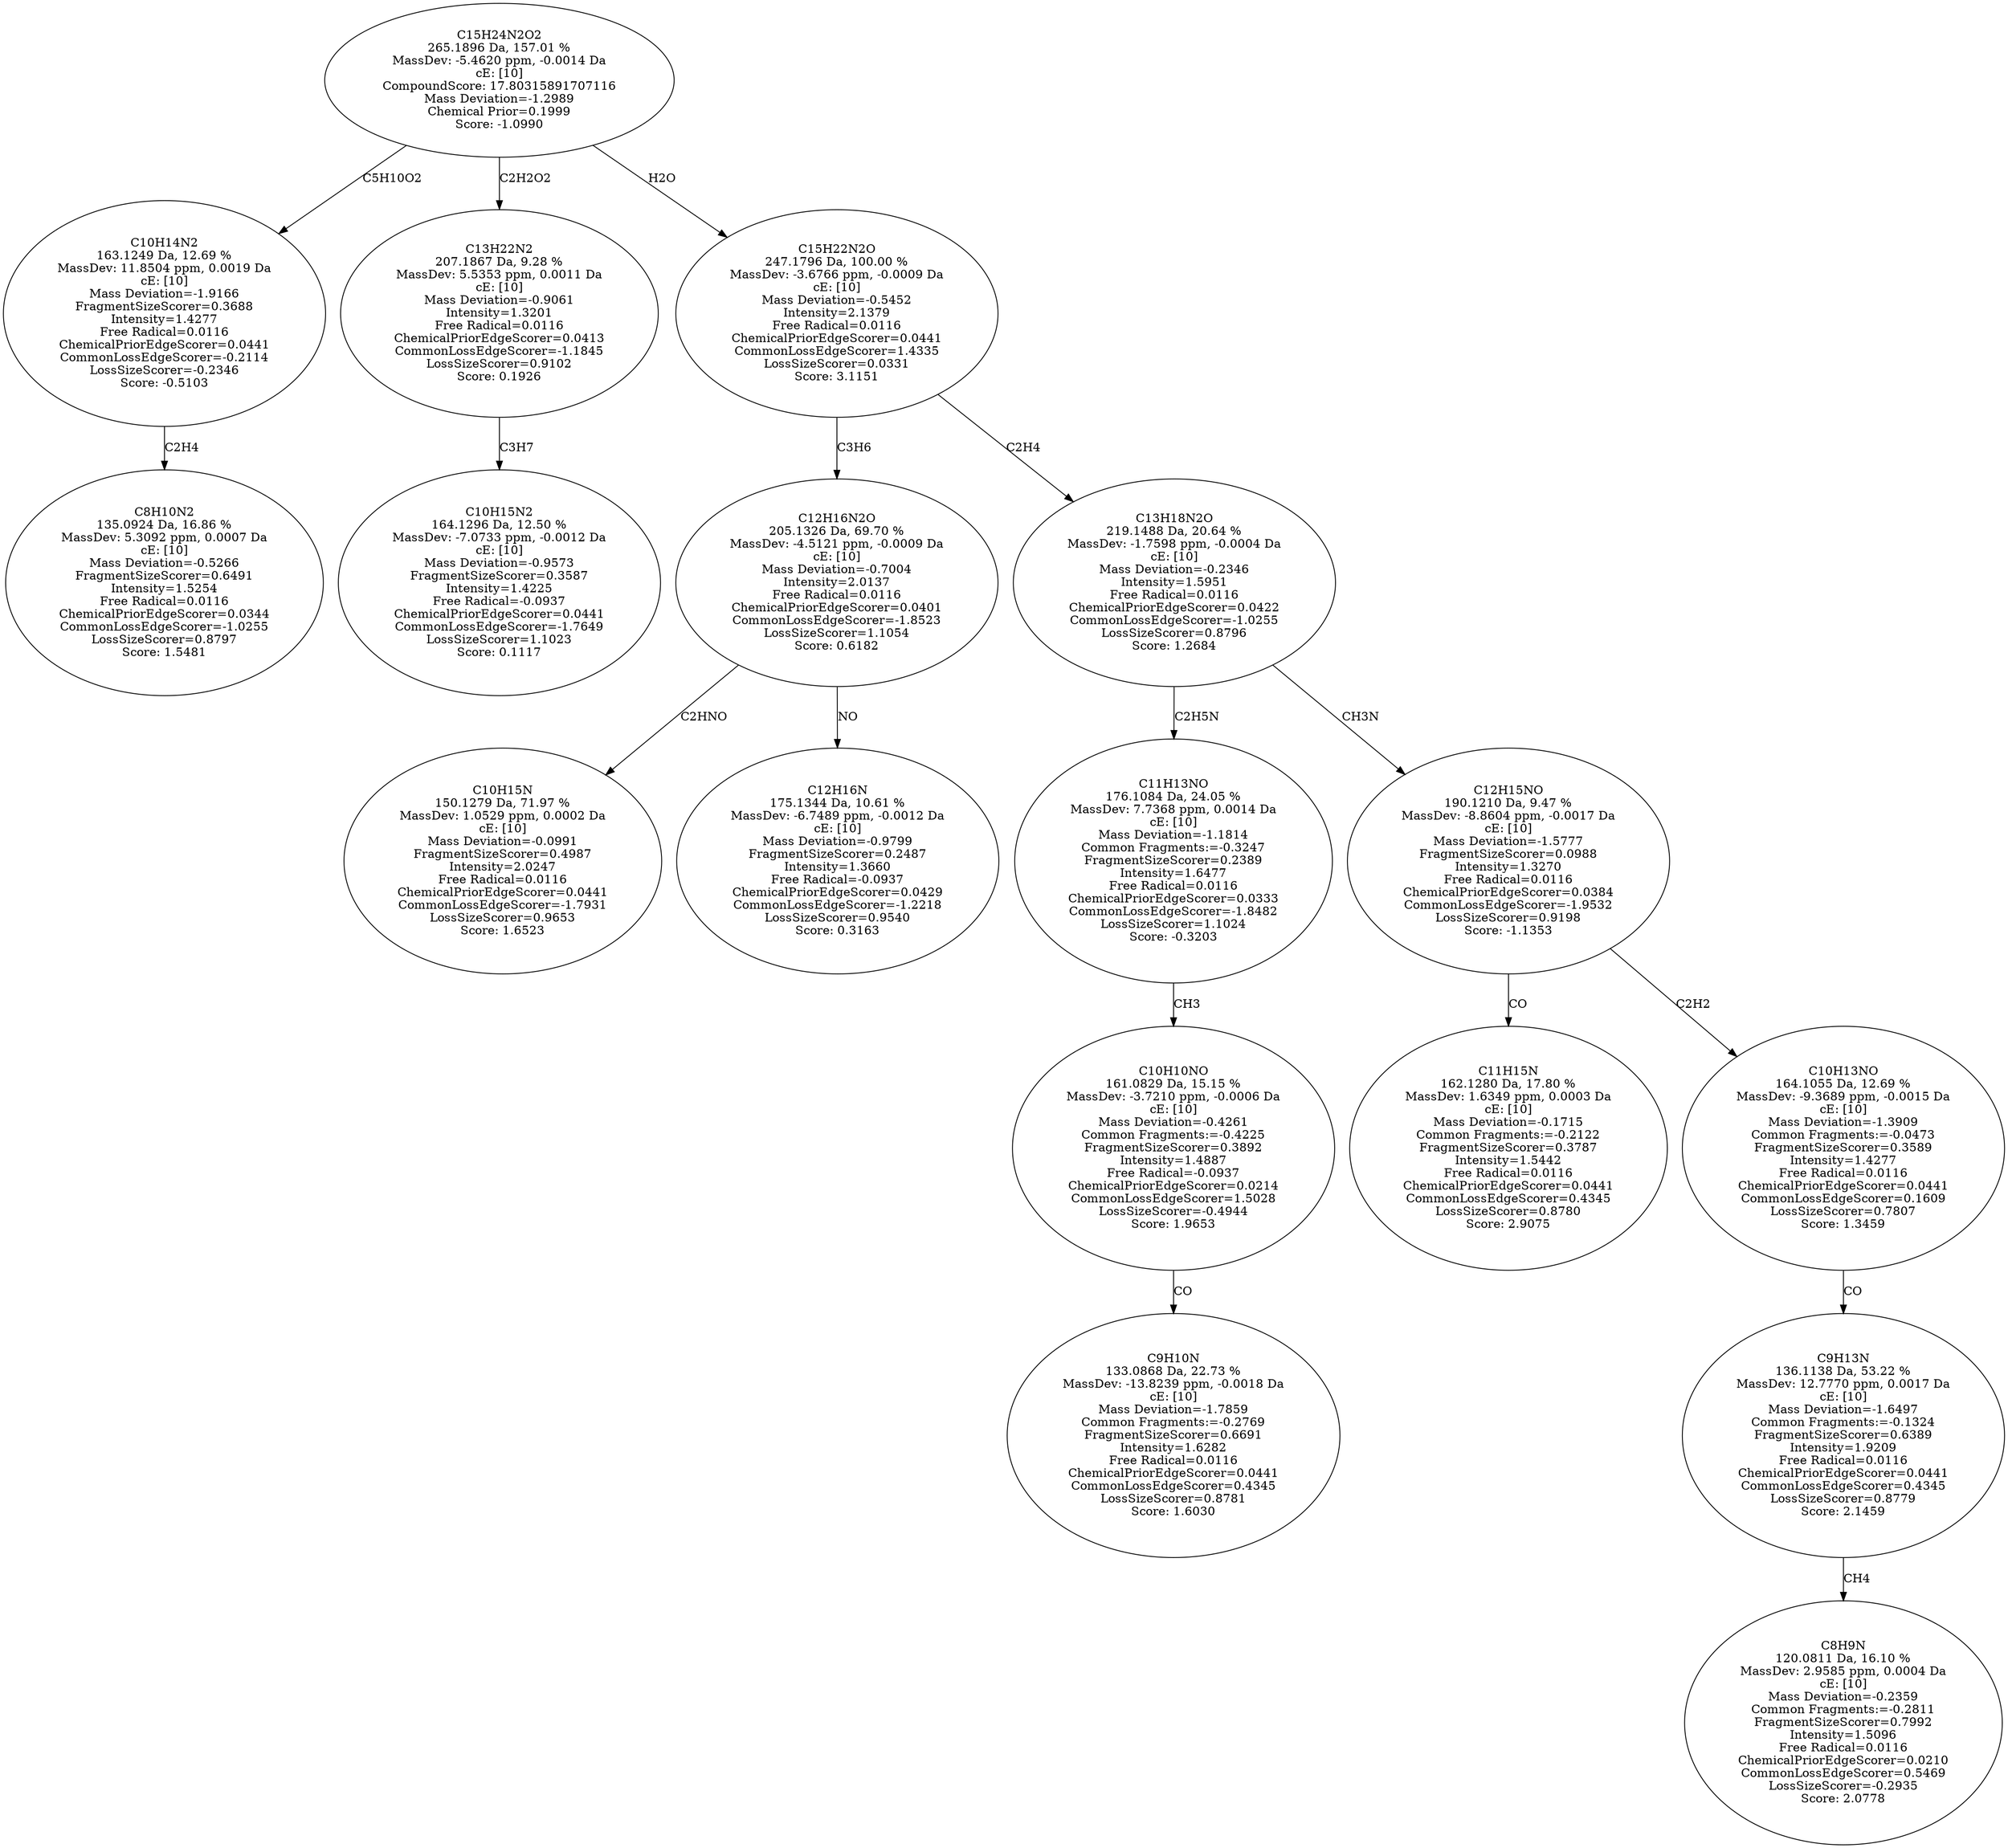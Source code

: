 strict digraph {
v1 [label="C8H10N2\n135.0924 Da, 16.86 %\nMassDev: 5.3092 ppm, 0.0007 Da\ncE: [10]\nMass Deviation=-0.5266\nFragmentSizeScorer=0.6491\nIntensity=1.5254\nFree Radical=0.0116\nChemicalPriorEdgeScorer=0.0344\nCommonLossEdgeScorer=-1.0255\nLossSizeScorer=0.8797\nScore: 1.5481"];
v2 [label="C10H14N2\n163.1249 Da, 12.69 %\nMassDev: 11.8504 ppm, 0.0019 Da\ncE: [10]\nMass Deviation=-1.9166\nFragmentSizeScorer=0.3688\nIntensity=1.4277\nFree Radical=0.0116\nChemicalPriorEdgeScorer=0.0441\nCommonLossEdgeScorer=-0.2114\nLossSizeScorer=-0.2346\nScore: -0.5103"];
v3 [label="C10H15N2\n164.1296 Da, 12.50 %\nMassDev: -7.0733 ppm, -0.0012 Da\ncE: [10]\nMass Deviation=-0.9573\nFragmentSizeScorer=0.3587\nIntensity=1.4225\nFree Radical=-0.0937\nChemicalPriorEdgeScorer=0.0441\nCommonLossEdgeScorer=-1.7649\nLossSizeScorer=1.1023\nScore: 0.1117"];
v4 [label="C13H22N2\n207.1867 Da, 9.28 %\nMassDev: 5.5353 ppm, 0.0011 Da\ncE: [10]\nMass Deviation=-0.9061\nIntensity=1.3201\nFree Radical=0.0116\nChemicalPriorEdgeScorer=0.0413\nCommonLossEdgeScorer=-1.1845\nLossSizeScorer=0.9102\nScore: 0.1926"];
v5 [label="C10H15N\n150.1279 Da, 71.97 %\nMassDev: 1.0529 ppm, 0.0002 Da\ncE: [10]\nMass Deviation=-0.0991\nFragmentSizeScorer=0.4987\nIntensity=2.0247\nFree Radical=0.0116\nChemicalPriorEdgeScorer=0.0441\nCommonLossEdgeScorer=-1.7931\nLossSizeScorer=0.9653\nScore: 1.6523"];
v6 [label="C12H16N\n175.1344 Da, 10.61 %\nMassDev: -6.7489 ppm, -0.0012 Da\ncE: [10]\nMass Deviation=-0.9799\nFragmentSizeScorer=0.2487\nIntensity=1.3660\nFree Radical=-0.0937\nChemicalPriorEdgeScorer=0.0429\nCommonLossEdgeScorer=-1.2218\nLossSizeScorer=0.9540\nScore: 0.3163"];
v7 [label="C12H16N2O\n205.1326 Da, 69.70 %\nMassDev: -4.5121 ppm, -0.0009 Da\ncE: [10]\nMass Deviation=-0.7004\nIntensity=2.0137\nFree Radical=0.0116\nChemicalPriorEdgeScorer=0.0401\nCommonLossEdgeScorer=-1.8523\nLossSizeScorer=1.1054\nScore: 0.6182"];
v8 [label="C9H10N\n133.0868 Da, 22.73 %\nMassDev: -13.8239 ppm, -0.0018 Da\ncE: [10]\nMass Deviation=-1.7859\nCommon Fragments:=-0.2769\nFragmentSizeScorer=0.6691\nIntensity=1.6282\nFree Radical=0.0116\nChemicalPriorEdgeScorer=0.0441\nCommonLossEdgeScorer=0.4345\nLossSizeScorer=0.8781\nScore: 1.6030"];
v9 [label="C10H10NO\n161.0829 Da, 15.15 %\nMassDev: -3.7210 ppm, -0.0006 Da\ncE: [10]\nMass Deviation=-0.4261\nCommon Fragments:=-0.4225\nFragmentSizeScorer=0.3892\nIntensity=1.4887\nFree Radical=-0.0937\nChemicalPriorEdgeScorer=0.0214\nCommonLossEdgeScorer=1.5028\nLossSizeScorer=-0.4944\nScore: 1.9653"];
v10 [label="C11H13NO\n176.1084 Da, 24.05 %\nMassDev: 7.7368 ppm, 0.0014 Da\ncE: [10]\nMass Deviation=-1.1814\nCommon Fragments:=-0.3247\nFragmentSizeScorer=0.2389\nIntensity=1.6477\nFree Radical=0.0116\nChemicalPriorEdgeScorer=0.0333\nCommonLossEdgeScorer=-1.8482\nLossSizeScorer=1.1024\nScore: -0.3203"];
v11 [label="C11H15N\n162.1280 Da, 17.80 %\nMassDev: 1.6349 ppm, 0.0003 Da\ncE: [10]\nMass Deviation=-0.1715\nCommon Fragments:=-0.2122\nFragmentSizeScorer=0.3787\nIntensity=1.5442\nFree Radical=0.0116\nChemicalPriorEdgeScorer=0.0441\nCommonLossEdgeScorer=0.4345\nLossSizeScorer=0.8780\nScore: 2.9075"];
v12 [label="C8H9N\n120.0811 Da, 16.10 %\nMassDev: 2.9585 ppm, 0.0004 Da\ncE: [10]\nMass Deviation=-0.2359\nCommon Fragments:=-0.2811\nFragmentSizeScorer=0.7992\nIntensity=1.5096\nFree Radical=0.0116\nChemicalPriorEdgeScorer=0.0210\nCommonLossEdgeScorer=0.5469\nLossSizeScorer=-0.2935\nScore: 2.0778"];
v13 [label="C9H13N\n136.1138 Da, 53.22 %\nMassDev: 12.7770 ppm, 0.0017 Da\ncE: [10]\nMass Deviation=-1.6497\nCommon Fragments:=-0.1324\nFragmentSizeScorer=0.6389\nIntensity=1.9209\nFree Radical=0.0116\nChemicalPriorEdgeScorer=0.0441\nCommonLossEdgeScorer=0.4345\nLossSizeScorer=0.8779\nScore: 2.1459"];
v14 [label="C10H13NO\n164.1055 Da, 12.69 %\nMassDev: -9.3689 ppm, -0.0015 Da\ncE: [10]\nMass Deviation=-1.3909\nCommon Fragments:=-0.0473\nFragmentSizeScorer=0.3589\nIntensity=1.4277\nFree Radical=0.0116\nChemicalPriorEdgeScorer=0.0441\nCommonLossEdgeScorer=0.1609\nLossSizeScorer=0.7807\nScore: 1.3459"];
v15 [label="C12H15NO\n190.1210 Da, 9.47 %\nMassDev: -8.8604 ppm, -0.0017 Da\ncE: [10]\nMass Deviation=-1.5777\nFragmentSizeScorer=0.0988\nIntensity=1.3270\nFree Radical=0.0116\nChemicalPriorEdgeScorer=0.0384\nCommonLossEdgeScorer=-1.9532\nLossSizeScorer=0.9198\nScore: -1.1353"];
v16 [label="C13H18N2O\n219.1488 Da, 20.64 %\nMassDev: -1.7598 ppm, -0.0004 Da\ncE: [10]\nMass Deviation=-0.2346\nIntensity=1.5951\nFree Radical=0.0116\nChemicalPriorEdgeScorer=0.0422\nCommonLossEdgeScorer=-1.0255\nLossSizeScorer=0.8796\nScore: 1.2684"];
v17 [label="C15H22N2O\n247.1796 Da, 100.00 %\nMassDev: -3.6766 ppm, -0.0009 Da\ncE: [10]\nMass Deviation=-0.5452\nIntensity=2.1379\nFree Radical=0.0116\nChemicalPriorEdgeScorer=0.0441\nCommonLossEdgeScorer=1.4335\nLossSizeScorer=0.0331\nScore: 3.1151"];
v18 [label="C15H24N2O2\n265.1896 Da, 157.01 %\nMassDev: -5.4620 ppm, -0.0014 Da\ncE: [10]\nCompoundScore: 17.80315891707116\nMass Deviation=-1.2989\nChemical Prior=0.1999\nScore: -1.0990"];
v2 -> v1 [label="C2H4"];
v18 -> v2 [label="C5H10O2"];
v4 -> v3 [label="C3H7"];
v18 -> v4 [label="C2H2O2"];
v7 -> v5 [label="C2HNO"];
v7 -> v6 [label="NO"];
v17 -> v7 [label="C3H6"];
v9 -> v8 [label="CO"];
v10 -> v9 [label="CH3"];
v16 -> v10 [label="C2H5N"];
v15 -> v11 [label="CO"];
v13 -> v12 [label="CH4"];
v14 -> v13 [label="CO"];
v15 -> v14 [label="C2H2"];
v16 -> v15 [label="CH3N"];
v17 -> v16 [label="C2H4"];
v18 -> v17 [label="H2O"];
}